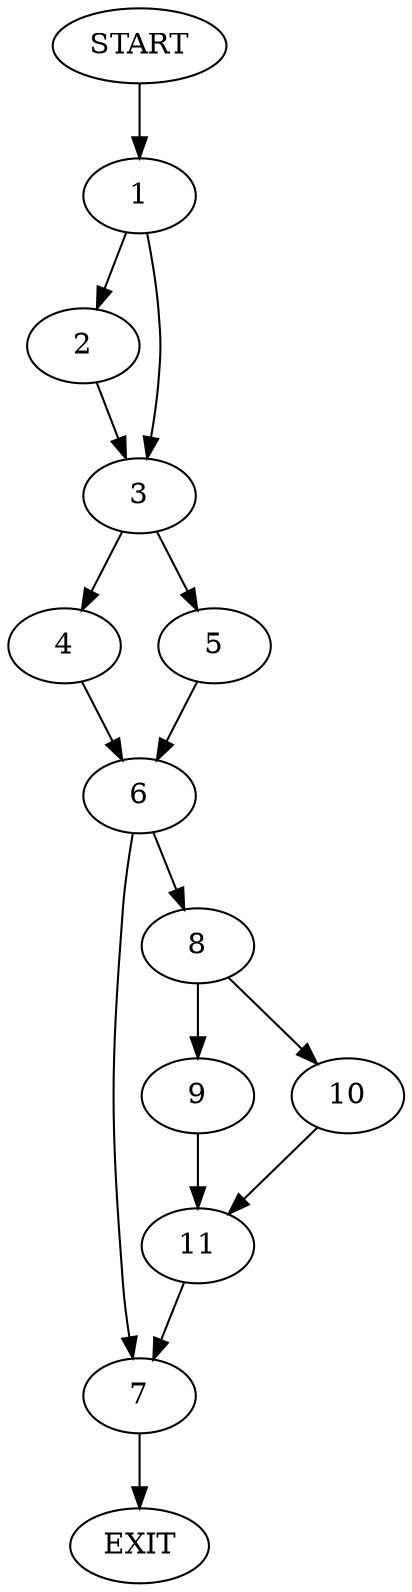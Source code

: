 digraph {
0 [label="START"]
12 [label="EXIT"]
0 -> 1
1 -> 2
1 -> 3
2 -> 3
3 -> 4
3 -> 5
5 -> 6
4 -> 6
6 -> 7
6 -> 8
8 -> 9
8 -> 10
7 -> 12
9 -> 11
10 -> 11
11 -> 7
}
